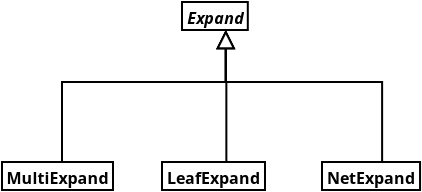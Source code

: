 <?xml version="1.0"?>
<dia:diagram xmlns:dia="http://www.lysator.liu.se/~alla/dia/">
  <dia:layer name="Background" visible="true">
    <dia:group>
      <dia:object type="UML - Class" version="0" id="O0">
        <dia:attribute name="obj_pos">
          <dia:point val="11.55,2.05"/>
        </dia:attribute>
        <dia:attribute name="obj_bb">
          <dia:rectangle val="11.5,2;15.975,3.5"/>
        </dia:attribute>
        <dia:attribute name="elem_corner">
          <dia:point val="11.55,2.05"/>
        </dia:attribute>
        <dia:attribute name="elem_width">
          <dia:real val="4.375"/>
        </dia:attribute>
        <dia:attribute name="elem_height">
          <dia:real val="1.4"/>
        </dia:attribute>
        <dia:attribute name="name">
          <dia:string>#Expand#</dia:string>
        </dia:attribute>
        <dia:attribute name="stereotype">
          <dia:string/>
        </dia:attribute>
        <dia:attribute name="abstract">
          <dia:boolean val="true"/>
        </dia:attribute>
        <dia:attribute name="suppress_attributes">
          <dia:boolean val="false"/>
        </dia:attribute>
        <dia:attribute name="suppress_operations">
          <dia:boolean val="false"/>
        </dia:attribute>
        <dia:attribute name="visible_attributes">
          <dia:boolean val="false"/>
        </dia:attribute>
        <dia:attribute name="visible_operations">
          <dia:boolean val="false"/>
        </dia:attribute>
        <dia:attribute name="attributes"/>
        <dia:attribute name="operations"/>
        <dia:attribute name="template">
          <dia:boolean val="false"/>
        </dia:attribute>
        <dia:attribute name="templates"/>
      </dia:object>
      <dia:object type="UML - Class" version="0" id="O1">
        <dia:attribute name="obj_pos">
          <dia:point val="2.55,10.05"/>
        </dia:attribute>
        <dia:attribute name="obj_bb">
          <dia:rectangle val="2.5,10;9.309,11.5"/>
        </dia:attribute>
        <dia:attribute name="elem_corner">
          <dia:point val="2.55,10.05"/>
        </dia:attribute>
        <dia:attribute name="elem_width">
          <dia:real val="6.708"/>
        </dia:attribute>
        <dia:attribute name="elem_height">
          <dia:real val="1.4"/>
        </dia:attribute>
        <dia:attribute name="name">
          <dia:string>#MultiExpand#</dia:string>
        </dia:attribute>
        <dia:attribute name="stereotype">
          <dia:string/>
        </dia:attribute>
        <dia:attribute name="abstract">
          <dia:boolean val="false"/>
        </dia:attribute>
        <dia:attribute name="suppress_attributes">
          <dia:boolean val="false"/>
        </dia:attribute>
        <dia:attribute name="suppress_operations">
          <dia:boolean val="false"/>
        </dia:attribute>
        <dia:attribute name="visible_attributes">
          <dia:boolean val="false"/>
        </dia:attribute>
        <dia:attribute name="visible_operations">
          <dia:boolean val="false"/>
        </dia:attribute>
        <dia:attribute name="attributes"/>
        <dia:attribute name="operations"/>
        <dia:attribute name="template">
          <dia:boolean val="false"/>
        </dia:attribute>
        <dia:attribute name="templates"/>
      </dia:object>
      <dia:object type="UML - Class" version="0" id="O2">
        <dia:attribute name="obj_pos">
          <dia:point val="10.55,10.05"/>
        </dia:attribute>
        <dia:attribute name="obj_bb">
          <dia:rectangle val="10.5,10;17.036,11.5"/>
        </dia:attribute>
        <dia:attribute name="elem_corner">
          <dia:point val="10.55,10.05"/>
        </dia:attribute>
        <dia:attribute name="elem_width">
          <dia:real val="6.436"/>
        </dia:attribute>
        <dia:attribute name="elem_height">
          <dia:real val="1.4"/>
        </dia:attribute>
        <dia:attribute name="name">
          <dia:string>#LeafExpand#</dia:string>
        </dia:attribute>
        <dia:attribute name="stereotype">
          <dia:string/>
        </dia:attribute>
        <dia:attribute name="abstract">
          <dia:boolean val="false"/>
        </dia:attribute>
        <dia:attribute name="suppress_attributes">
          <dia:boolean val="false"/>
        </dia:attribute>
        <dia:attribute name="suppress_operations">
          <dia:boolean val="false"/>
        </dia:attribute>
        <dia:attribute name="visible_attributes">
          <dia:boolean val="false"/>
        </dia:attribute>
        <dia:attribute name="visible_operations">
          <dia:boolean val="false"/>
        </dia:attribute>
        <dia:attribute name="attributes"/>
        <dia:attribute name="operations"/>
        <dia:attribute name="template">
          <dia:boolean val="false"/>
        </dia:attribute>
        <dia:attribute name="templates"/>
      </dia:object>
      <dia:object type="UML - Class" version="0" id="O3">
        <dia:attribute name="obj_pos">
          <dia:point val="18.55,10.05"/>
        </dia:attribute>
        <dia:attribute name="obj_bb">
          <dia:rectangle val="18.5,10;24.612,11.5"/>
        </dia:attribute>
        <dia:attribute name="elem_corner">
          <dia:point val="18.55,10.05"/>
        </dia:attribute>
        <dia:attribute name="elem_width">
          <dia:real val="6.012"/>
        </dia:attribute>
        <dia:attribute name="elem_height">
          <dia:real val="1.4"/>
        </dia:attribute>
        <dia:attribute name="name">
          <dia:string>#NetExpand#</dia:string>
        </dia:attribute>
        <dia:attribute name="stereotype">
          <dia:string/>
        </dia:attribute>
        <dia:attribute name="abstract">
          <dia:boolean val="false"/>
        </dia:attribute>
        <dia:attribute name="suppress_attributes">
          <dia:boolean val="false"/>
        </dia:attribute>
        <dia:attribute name="suppress_operations">
          <dia:boolean val="false"/>
        </dia:attribute>
        <dia:attribute name="visible_attributes">
          <dia:boolean val="false"/>
        </dia:attribute>
        <dia:attribute name="visible_operations">
          <dia:boolean val="false"/>
        </dia:attribute>
        <dia:attribute name="attributes"/>
        <dia:attribute name="operations"/>
        <dia:attribute name="template">
          <dia:boolean val="false"/>
        </dia:attribute>
        <dia:attribute name="templates"/>
      </dia:object>
      <dia:object type="UML - Generalization" version="0" id="O4">
        <dia:attribute name="obj_pos">
          <dia:point val="13.738,3.45"/>
        </dia:attribute>
        <dia:attribute name="obj_bb">
          <dia:rectangle val="4.7,2.6;14.588,10.9"/>
        </dia:attribute>
        <dia:attribute name="orth_points">
          <dia:point val="13.738,3.45"/>
          <dia:point val="13.738,6.05"/>
          <dia:point val="5.55,6.05"/>
          <dia:point val="5.55,10.05"/>
        </dia:attribute>
        <dia:attribute name="orth_orient">
          <dia:enum val="1"/>
          <dia:enum val="0"/>
          <dia:enum val="1"/>
        </dia:attribute>
        <dia:attribute name="name">
          <dia:string/>
        </dia:attribute>
        <dia:attribute name="stereotype">
          <dia:string/>
        </dia:attribute>
        <dia:connections>
          <dia:connection handle="0" to="O0" connection="6"/>
        </dia:connections>
      </dia:object>
      <dia:object type="UML - Generalization" version="0" id="O5">
        <dia:attribute name="obj_pos">
          <dia:point val="13.738,3.45"/>
        </dia:attribute>
        <dia:attribute name="obj_bb">
          <dia:rectangle val="12.888,2.6;14.618,10.9"/>
        </dia:attribute>
        <dia:attribute name="orth_points">
          <dia:point val="13.738,3.45"/>
          <dia:point val="13.738,6.05"/>
          <dia:point val="13.768,6.05"/>
          <dia:point val="13.768,10.05"/>
        </dia:attribute>
        <dia:attribute name="orth_orient">
          <dia:enum val="1"/>
          <dia:enum val="0"/>
          <dia:enum val="1"/>
        </dia:attribute>
        <dia:attribute name="name">
          <dia:string/>
        </dia:attribute>
        <dia:attribute name="stereotype">
          <dia:string/>
        </dia:attribute>
        <dia:connections>
          <dia:connection handle="0" to="O0" connection="6"/>
        </dia:connections>
      </dia:object>
      <dia:object type="UML - Generalization" version="0" id="O6">
        <dia:attribute name="obj_pos">
          <dia:point val="13.738,3.45"/>
        </dia:attribute>
        <dia:attribute name="obj_bb">
          <dia:rectangle val="12.888,2.6;22.406,10.9"/>
        </dia:attribute>
        <dia:attribute name="orth_points">
          <dia:point val="13.738,3.45"/>
          <dia:point val="13.738,6.05"/>
          <dia:point val="21.556,6.05"/>
          <dia:point val="21.556,10.05"/>
        </dia:attribute>
        <dia:attribute name="orth_orient">
          <dia:enum val="1"/>
          <dia:enum val="0"/>
          <dia:enum val="1"/>
        </dia:attribute>
        <dia:attribute name="name">
          <dia:string/>
        </dia:attribute>
        <dia:attribute name="stereotype">
          <dia:string/>
        </dia:attribute>
        <dia:connections>
          <dia:connection handle="0" to="O0" connection="6"/>
        </dia:connections>
      </dia:object>
    </dia:group>
  </dia:layer>
</dia:diagram>

